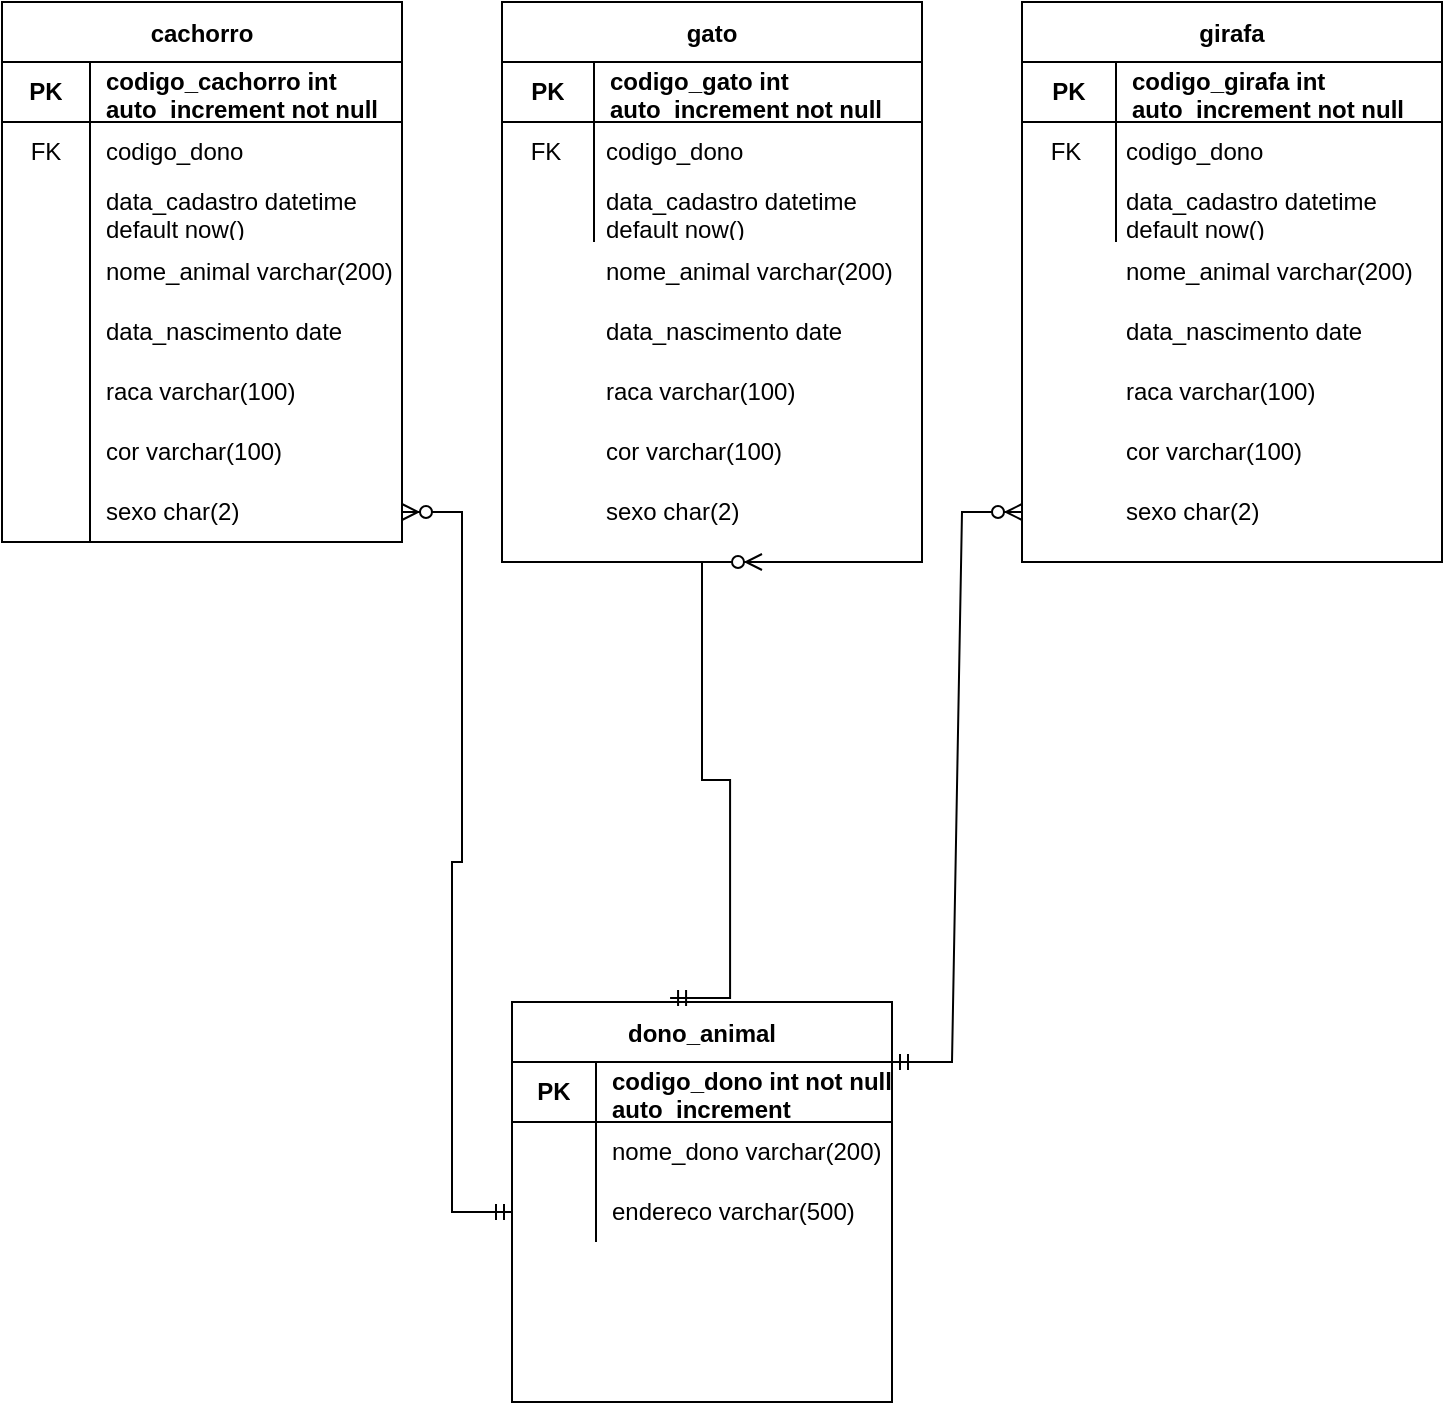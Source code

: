 <mxfile version="15.4.3" type="device"><diagram id="C5RBs43oDa-KdzZeNtuy" name="Page-1"><mxGraphModel dx="782" dy="468" grid="1" gridSize="10" guides="1" tooltips="1" connect="1" arrows="1" fold="1" page="1" pageScale="1" pageWidth="827" pageHeight="1169" math="0" shadow="0"><root><mxCell id="WIyWlLk6GJQsqaUBKTNV-0"/><mxCell id="WIyWlLk6GJQsqaUBKTNV-1" parent="WIyWlLk6GJQsqaUBKTNV-0"/><mxCell id="LEUiGQQp0fwpNTaow1MZ-0" value="cachorro" style="shape=table;startSize=30;container=1;collapsible=0;childLayout=tableLayout;fixedRows=1;rowLines=0;fontStyle=1;align=center;pointerEvents=1;" vertex="1" parent="WIyWlLk6GJQsqaUBKTNV-1"><mxGeometry x="40" y="40" width="200" height="270" as="geometry"/></mxCell><mxCell id="LEUiGQQp0fwpNTaow1MZ-1" value="" style="shape=partialRectangle;html=1;whiteSpace=wrap;collapsible=0;dropTarget=0;pointerEvents=1;fillColor=none;top=0;left=0;bottom=1;right=0;points=[[0,0.5],[1,0.5]];portConstraint=eastwest;" vertex="1" parent="LEUiGQQp0fwpNTaow1MZ-0"><mxGeometry y="30" width="200" height="30" as="geometry"/></mxCell><mxCell id="LEUiGQQp0fwpNTaow1MZ-2" value="PK" style="shape=partialRectangle;html=1;whiteSpace=wrap;connectable=0;fillColor=none;top=0;left=0;bottom=0;right=0;overflow=hidden;pointerEvents=1;fontStyle=1" vertex="1" parent="LEUiGQQp0fwpNTaow1MZ-1"><mxGeometry width="44" height="30" as="geometry"><mxRectangle width="44" height="30" as="alternateBounds"/></mxGeometry></mxCell><mxCell id="LEUiGQQp0fwpNTaow1MZ-3" value="codigo_cachorro int auto_increment not null" style="shape=partialRectangle;html=1;whiteSpace=wrap;connectable=0;fillColor=none;top=0;left=0;bottom=0;right=0;align=left;spacingLeft=6;overflow=hidden;pointerEvents=1;fontStyle=1" vertex="1" parent="LEUiGQQp0fwpNTaow1MZ-1"><mxGeometry x="44" width="156" height="30" as="geometry"><mxRectangle width="156" height="30" as="alternateBounds"/></mxGeometry></mxCell><mxCell id="LEUiGQQp0fwpNTaow1MZ-4" value="" style="shape=partialRectangle;html=1;whiteSpace=wrap;collapsible=0;dropTarget=0;pointerEvents=1;fillColor=none;top=0;left=0;bottom=0;right=0;points=[[0,0.5],[1,0.5]];portConstraint=eastwest;" vertex="1" parent="LEUiGQQp0fwpNTaow1MZ-0"><mxGeometry y="60" width="200" height="30" as="geometry"/></mxCell><mxCell id="LEUiGQQp0fwpNTaow1MZ-5" value="FK" style="shape=partialRectangle;html=1;whiteSpace=wrap;connectable=0;fillColor=none;top=0;left=0;bottom=0;right=0;overflow=hidden;pointerEvents=1;" vertex="1" parent="LEUiGQQp0fwpNTaow1MZ-4"><mxGeometry width="44" height="30" as="geometry"><mxRectangle width="44" height="30" as="alternateBounds"/></mxGeometry></mxCell><mxCell id="LEUiGQQp0fwpNTaow1MZ-6" value="codigo_dono" style="shape=partialRectangle;html=1;whiteSpace=wrap;connectable=0;fillColor=none;top=0;left=0;bottom=0;right=0;align=left;spacingLeft=6;overflow=hidden;pointerEvents=1;" vertex="1" parent="LEUiGQQp0fwpNTaow1MZ-4"><mxGeometry x="44" width="156" height="30" as="geometry"><mxRectangle width="156" height="30" as="alternateBounds"/></mxGeometry></mxCell><mxCell id="LEUiGQQp0fwpNTaow1MZ-43" value="" style="shape=partialRectangle;html=1;whiteSpace=wrap;collapsible=0;dropTarget=0;pointerEvents=1;fillColor=none;top=0;left=0;bottom=0;right=0;points=[[0,0.5],[1,0.5]];portConstraint=eastwest;" vertex="1" parent="LEUiGQQp0fwpNTaow1MZ-0"><mxGeometry y="90" width="200" height="30" as="geometry"/></mxCell><mxCell id="LEUiGQQp0fwpNTaow1MZ-44" value="" style="shape=partialRectangle;html=1;whiteSpace=wrap;connectable=0;fillColor=none;top=0;left=0;bottom=0;right=0;overflow=hidden;pointerEvents=1;" vertex="1" parent="LEUiGQQp0fwpNTaow1MZ-43"><mxGeometry width="44" height="30" as="geometry"><mxRectangle width="44" height="30" as="alternateBounds"/></mxGeometry></mxCell><mxCell id="LEUiGQQp0fwpNTaow1MZ-45" value="data_cadastro datetime default now()" style="shape=partialRectangle;html=1;whiteSpace=wrap;connectable=0;fillColor=none;top=0;left=0;bottom=0;right=0;align=left;spacingLeft=6;overflow=hidden;pointerEvents=1;" vertex="1" parent="LEUiGQQp0fwpNTaow1MZ-43"><mxGeometry x="44" width="156" height="30" as="geometry"><mxRectangle width="156" height="30" as="alternateBounds"/></mxGeometry></mxCell><mxCell id="LEUiGQQp0fwpNTaow1MZ-46" value="" style="shape=partialRectangle;html=1;whiteSpace=wrap;collapsible=0;dropTarget=0;pointerEvents=1;fillColor=none;top=0;left=0;bottom=0;right=0;points=[[0,0.5],[1,0.5]];portConstraint=eastwest;" vertex="1" parent="LEUiGQQp0fwpNTaow1MZ-0"><mxGeometry y="120" width="200" height="30" as="geometry"/></mxCell><mxCell id="LEUiGQQp0fwpNTaow1MZ-47" value="" style="shape=partialRectangle;html=1;whiteSpace=wrap;connectable=0;fillColor=none;top=0;left=0;bottom=0;right=0;overflow=hidden;pointerEvents=1;" vertex="1" parent="LEUiGQQp0fwpNTaow1MZ-46"><mxGeometry width="44" height="30" as="geometry"><mxRectangle width="44" height="30" as="alternateBounds"/></mxGeometry></mxCell><mxCell id="LEUiGQQp0fwpNTaow1MZ-48" value="nome_animal varchar(200)" style="shape=partialRectangle;html=1;whiteSpace=wrap;connectable=0;fillColor=none;top=0;left=0;bottom=0;right=0;align=left;spacingLeft=6;overflow=hidden;pointerEvents=1;" vertex="1" parent="LEUiGQQp0fwpNTaow1MZ-46"><mxGeometry x="44" width="156" height="30" as="geometry"><mxRectangle width="156" height="30" as="alternateBounds"/></mxGeometry></mxCell><mxCell id="LEUiGQQp0fwpNTaow1MZ-49" value="" style="shape=partialRectangle;html=1;whiteSpace=wrap;collapsible=0;dropTarget=0;pointerEvents=1;fillColor=none;top=0;left=0;bottom=0;right=0;points=[[0,0.5],[1,0.5]];portConstraint=eastwest;" vertex="1" parent="LEUiGQQp0fwpNTaow1MZ-0"><mxGeometry y="150" width="200" height="30" as="geometry"/></mxCell><mxCell id="LEUiGQQp0fwpNTaow1MZ-50" value="" style="shape=partialRectangle;html=1;whiteSpace=wrap;connectable=0;fillColor=none;top=0;left=0;bottom=0;right=0;overflow=hidden;pointerEvents=1;" vertex="1" parent="LEUiGQQp0fwpNTaow1MZ-49"><mxGeometry width="44" height="30" as="geometry"><mxRectangle width="44" height="30" as="alternateBounds"/></mxGeometry></mxCell><mxCell id="LEUiGQQp0fwpNTaow1MZ-51" value="data_nascimento date" style="shape=partialRectangle;html=1;whiteSpace=wrap;connectable=0;fillColor=none;top=0;left=0;bottom=0;right=0;align=left;spacingLeft=6;overflow=hidden;pointerEvents=1;" vertex="1" parent="LEUiGQQp0fwpNTaow1MZ-49"><mxGeometry x="44" width="156" height="30" as="geometry"><mxRectangle width="156" height="30" as="alternateBounds"/></mxGeometry></mxCell><mxCell id="LEUiGQQp0fwpNTaow1MZ-7" value="" style="shape=partialRectangle;html=1;whiteSpace=wrap;collapsible=0;dropTarget=0;pointerEvents=1;fillColor=none;top=0;left=0;bottom=0;right=0;points=[[0,0.5],[1,0.5]];portConstraint=eastwest;" vertex="1" parent="LEUiGQQp0fwpNTaow1MZ-0"><mxGeometry y="180" width="200" height="30" as="geometry"/></mxCell><mxCell id="LEUiGQQp0fwpNTaow1MZ-8" value="" style="shape=partialRectangle;html=1;whiteSpace=wrap;connectable=0;fillColor=none;top=0;left=0;bottom=0;right=0;overflow=hidden;pointerEvents=1;" vertex="1" parent="LEUiGQQp0fwpNTaow1MZ-7"><mxGeometry width="44" height="30" as="geometry"><mxRectangle width="44" height="30" as="alternateBounds"/></mxGeometry></mxCell><mxCell id="LEUiGQQp0fwpNTaow1MZ-9" value="raca varchar(100)" style="shape=partialRectangle;html=1;whiteSpace=wrap;connectable=0;fillColor=none;top=0;left=0;bottom=0;right=0;align=left;spacingLeft=6;overflow=hidden;pointerEvents=1;" vertex="1" parent="LEUiGQQp0fwpNTaow1MZ-7"><mxGeometry x="44" width="156" height="30" as="geometry"><mxRectangle width="156" height="30" as="alternateBounds"/></mxGeometry></mxCell><mxCell id="LEUiGQQp0fwpNTaow1MZ-52" value="" style="shape=partialRectangle;html=1;whiteSpace=wrap;collapsible=0;dropTarget=0;pointerEvents=1;fillColor=none;top=0;left=0;bottom=0;right=0;points=[[0,0.5],[1,0.5]];portConstraint=eastwest;" vertex="1" parent="LEUiGQQp0fwpNTaow1MZ-0"><mxGeometry y="210" width="200" height="30" as="geometry"/></mxCell><mxCell id="LEUiGQQp0fwpNTaow1MZ-53" value="" style="shape=partialRectangle;html=1;whiteSpace=wrap;connectable=0;fillColor=none;top=0;left=0;bottom=0;right=0;overflow=hidden;pointerEvents=1;" vertex="1" parent="LEUiGQQp0fwpNTaow1MZ-52"><mxGeometry width="44" height="30" as="geometry"><mxRectangle width="44" height="30" as="alternateBounds"/></mxGeometry></mxCell><mxCell id="LEUiGQQp0fwpNTaow1MZ-54" value="cor varchar(100)" style="shape=partialRectangle;html=1;whiteSpace=wrap;connectable=0;fillColor=none;top=0;left=0;bottom=0;right=0;align=left;spacingLeft=6;overflow=hidden;pointerEvents=1;" vertex="1" parent="LEUiGQQp0fwpNTaow1MZ-52"><mxGeometry x="44" width="156" height="30" as="geometry"><mxRectangle width="156" height="30" as="alternateBounds"/></mxGeometry></mxCell><mxCell id="LEUiGQQp0fwpNTaow1MZ-55" value="" style="shape=partialRectangle;html=1;whiteSpace=wrap;collapsible=0;dropTarget=0;pointerEvents=1;fillColor=none;top=0;left=0;bottom=0;right=0;points=[[0,0.5],[1,0.5]];portConstraint=eastwest;" vertex="1" parent="LEUiGQQp0fwpNTaow1MZ-0"><mxGeometry y="240" width="200" height="30" as="geometry"/></mxCell><mxCell id="LEUiGQQp0fwpNTaow1MZ-56" value="" style="shape=partialRectangle;html=1;whiteSpace=wrap;connectable=0;fillColor=none;top=0;left=0;bottom=0;right=0;overflow=hidden;pointerEvents=1;" vertex="1" parent="LEUiGQQp0fwpNTaow1MZ-55"><mxGeometry width="44" height="30" as="geometry"><mxRectangle width="44" height="30" as="alternateBounds"/></mxGeometry></mxCell><mxCell id="LEUiGQQp0fwpNTaow1MZ-57" value="sexo char(2)" style="shape=partialRectangle;html=1;whiteSpace=wrap;connectable=0;fillColor=none;top=0;left=0;bottom=0;right=0;align=left;spacingLeft=6;overflow=hidden;pointerEvents=1;" vertex="1" parent="LEUiGQQp0fwpNTaow1MZ-55"><mxGeometry x="44" width="156" height="30" as="geometry"><mxRectangle width="156" height="30" as="alternateBounds"/></mxGeometry></mxCell><mxCell id="LEUiGQQp0fwpNTaow1MZ-10" value="gato" style="shape=table;startSize=30;container=1;collapsible=0;childLayout=tableLayout;fixedRows=1;rowLines=0;fontStyle=1;align=center;pointerEvents=1;" vertex="1" parent="WIyWlLk6GJQsqaUBKTNV-1"><mxGeometry x="290" y="40" width="210" height="280" as="geometry"/></mxCell><mxCell id="LEUiGQQp0fwpNTaow1MZ-11" value="" style="shape=partialRectangle;html=1;whiteSpace=wrap;collapsible=0;dropTarget=0;pointerEvents=1;fillColor=none;top=0;left=0;bottom=1;right=0;points=[[0,0.5],[1,0.5]];portConstraint=eastwest;" vertex="1" parent="LEUiGQQp0fwpNTaow1MZ-10"><mxGeometry y="30" width="210" height="30" as="geometry"/></mxCell><mxCell id="LEUiGQQp0fwpNTaow1MZ-12" value="PK" style="shape=partialRectangle;html=1;whiteSpace=wrap;connectable=0;fillColor=none;top=0;left=0;bottom=0;right=0;overflow=hidden;pointerEvents=1;fontStyle=1" vertex="1" parent="LEUiGQQp0fwpNTaow1MZ-11"><mxGeometry width="46" height="30" as="geometry"><mxRectangle width="46" height="30" as="alternateBounds"/></mxGeometry></mxCell><mxCell id="LEUiGQQp0fwpNTaow1MZ-13" value="codigo_gato int auto_increment not null" style="shape=partialRectangle;html=1;whiteSpace=wrap;connectable=0;fillColor=none;top=0;left=0;bottom=0;right=0;align=left;spacingLeft=6;overflow=hidden;pointerEvents=1;fontStyle=1" vertex="1" parent="LEUiGQQp0fwpNTaow1MZ-11"><mxGeometry x="46" width="164" height="30" as="geometry"><mxRectangle width="164" height="30" as="alternateBounds"/></mxGeometry></mxCell><mxCell id="LEUiGQQp0fwpNTaow1MZ-14" value="" style="shape=partialRectangle;html=1;whiteSpace=wrap;collapsible=0;dropTarget=0;pointerEvents=1;fillColor=none;top=0;left=0;bottom=0;right=0;points=[[0,0.5],[1,0.5]];portConstraint=eastwest;" vertex="1" parent="LEUiGQQp0fwpNTaow1MZ-10"><mxGeometry y="60" width="210" height="30" as="geometry"/></mxCell><mxCell id="LEUiGQQp0fwpNTaow1MZ-15" value="" style="shape=partialRectangle;html=1;whiteSpace=wrap;connectable=0;fillColor=none;top=0;left=0;bottom=0;right=0;overflow=hidden;pointerEvents=1;" vertex="1" parent="LEUiGQQp0fwpNTaow1MZ-14"><mxGeometry width="46" height="30" as="geometry"><mxRectangle width="46" height="30" as="alternateBounds"/></mxGeometry></mxCell><mxCell id="LEUiGQQp0fwpNTaow1MZ-16" value="" style="shape=partialRectangle;html=1;whiteSpace=wrap;connectable=0;fillColor=none;top=0;left=0;bottom=0;right=0;align=left;spacingLeft=6;overflow=hidden;pointerEvents=1;" vertex="1" parent="LEUiGQQp0fwpNTaow1MZ-14"><mxGeometry x="46" width="164" height="30" as="geometry"><mxRectangle width="164" height="30" as="alternateBounds"/></mxGeometry></mxCell><mxCell id="LEUiGQQp0fwpNTaow1MZ-17" value="" style="shape=partialRectangle;html=1;whiteSpace=wrap;collapsible=0;dropTarget=0;pointerEvents=1;fillColor=none;top=0;left=0;bottom=0;right=0;points=[[0,0.5],[1,0.5]];portConstraint=eastwest;" vertex="1" parent="LEUiGQQp0fwpNTaow1MZ-10"><mxGeometry y="90" width="210" height="30" as="geometry"/></mxCell><mxCell id="LEUiGQQp0fwpNTaow1MZ-18" value="" style="shape=partialRectangle;html=1;whiteSpace=wrap;connectable=0;fillColor=none;top=0;left=0;bottom=0;right=0;overflow=hidden;pointerEvents=1;" vertex="1" parent="LEUiGQQp0fwpNTaow1MZ-17"><mxGeometry width="46" height="30" as="geometry"><mxRectangle width="46" height="30" as="alternateBounds"/></mxGeometry></mxCell><mxCell id="LEUiGQQp0fwpNTaow1MZ-19" value="" style="shape=partialRectangle;html=1;whiteSpace=wrap;connectable=0;fillColor=none;top=0;left=0;bottom=0;right=0;align=left;spacingLeft=6;overflow=hidden;pointerEvents=1;" vertex="1" parent="LEUiGQQp0fwpNTaow1MZ-17"><mxGeometry x="46" width="164" height="30" as="geometry"><mxRectangle width="164" height="30" as="alternateBounds"/></mxGeometry></mxCell><mxCell id="LEUiGQQp0fwpNTaow1MZ-20" value="girafa" style="shape=table;startSize=30;container=1;collapsible=0;childLayout=tableLayout;fixedRows=1;rowLines=0;fontStyle=1;align=center;pointerEvents=1;" vertex="1" parent="WIyWlLk6GJQsqaUBKTNV-1"><mxGeometry x="550" y="40" width="210" height="280" as="geometry"/></mxCell><mxCell id="LEUiGQQp0fwpNTaow1MZ-21" value="" style="shape=partialRectangle;html=1;whiteSpace=wrap;collapsible=0;dropTarget=0;pointerEvents=1;fillColor=none;top=0;left=0;bottom=1;right=0;points=[[0,0.5],[1,0.5]];portConstraint=eastwest;" vertex="1" parent="LEUiGQQp0fwpNTaow1MZ-20"><mxGeometry y="30" width="210" height="30" as="geometry"/></mxCell><mxCell id="LEUiGQQp0fwpNTaow1MZ-22" value="PK" style="shape=partialRectangle;html=1;whiteSpace=wrap;connectable=0;fillColor=none;top=0;left=0;bottom=0;right=0;overflow=hidden;pointerEvents=1;fontStyle=1" vertex="1" parent="LEUiGQQp0fwpNTaow1MZ-21"><mxGeometry width="47" height="30" as="geometry"><mxRectangle width="47" height="30" as="alternateBounds"/></mxGeometry></mxCell><mxCell id="LEUiGQQp0fwpNTaow1MZ-23" value="codigo_girafa int auto_increment not null" style="shape=partialRectangle;html=1;whiteSpace=wrap;connectable=0;fillColor=none;top=0;left=0;bottom=0;right=0;align=left;spacingLeft=6;overflow=hidden;pointerEvents=1;fontStyle=1" vertex="1" parent="LEUiGQQp0fwpNTaow1MZ-21"><mxGeometry x="47" width="163" height="30" as="geometry"><mxRectangle width="163" height="30" as="alternateBounds"/></mxGeometry></mxCell><mxCell id="LEUiGQQp0fwpNTaow1MZ-24" value="" style="shape=partialRectangle;html=1;whiteSpace=wrap;collapsible=0;dropTarget=0;pointerEvents=1;fillColor=none;top=0;left=0;bottom=0;right=0;points=[[0,0.5],[1,0.5]];portConstraint=eastwest;" vertex="1" parent="LEUiGQQp0fwpNTaow1MZ-20"><mxGeometry y="60" width="210" height="30" as="geometry"/></mxCell><mxCell id="LEUiGQQp0fwpNTaow1MZ-25" value="" style="shape=partialRectangle;html=1;whiteSpace=wrap;connectable=0;fillColor=none;top=0;left=0;bottom=0;right=0;overflow=hidden;pointerEvents=1;" vertex="1" parent="LEUiGQQp0fwpNTaow1MZ-24"><mxGeometry width="47" height="30" as="geometry"><mxRectangle width="47" height="30" as="alternateBounds"/></mxGeometry></mxCell><mxCell id="LEUiGQQp0fwpNTaow1MZ-26" value="" style="shape=partialRectangle;html=1;whiteSpace=wrap;connectable=0;fillColor=none;top=0;left=0;bottom=0;right=0;align=left;spacingLeft=6;overflow=hidden;pointerEvents=1;" vertex="1" parent="LEUiGQQp0fwpNTaow1MZ-24"><mxGeometry x="47" width="163" height="30" as="geometry"><mxRectangle width="163" height="30" as="alternateBounds"/></mxGeometry></mxCell><mxCell id="LEUiGQQp0fwpNTaow1MZ-27" value="" style="shape=partialRectangle;html=1;whiteSpace=wrap;collapsible=0;dropTarget=0;pointerEvents=1;fillColor=none;top=0;left=0;bottom=0;right=0;points=[[0,0.5],[1,0.5]];portConstraint=eastwest;" vertex="1" parent="LEUiGQQp0fwpNTaow1MZ-20"><mxGeometry y="90" width="210" height="30" as="geometry"/></mxCell><mxCell id="LEUiGQQp0fwpNTaow1MZ-28" value="" style="shape=partialRectangle;html=1;whiteSpace=wrap;connectable=0;fillColor=none;top=0;left=0;bottom=0;right=0;overflow=hidden;pointerEvents=1;" vertex="1" parent="LEUiGQQp0fwpNTaow1MZ-27"><mxGeometry width="47" height="30" as="geometry"><mxRectangle width="47" height="30" as="alternateBounds"/></mxGeometry></mxCell><mxCell id="LEUiGQQp0fwpNTaow1MZ-29" value="" style="shape=partialRectangle;html=1;whiteSpace=wrap;connectable=0;fillColor=none;top=0;left=0;bottom=0;right=0;align=left;spacingLeft=6;overflow=hidden;pointerEvents=1;" vertex="1" parent="LEUiGQQp0fwpNTaow1MZ-27"><mxGeometry x="47" width="163" height="30" as="geometry"><mxRectangle width="163" height="30" as="alternateBounds"/></mxGeometry></mxCell><mxCell id="LEUiGQQp0fwpNTaow1MZ-30" value="dono_animal" style="shape=table;startSize=30;container=1;collapsible=0;childLayout=tableLayout;fixedRows=1;rowLines=0;fontStyle=1;align=center;pointerEvents=1;" vertex="1" parent="WIyWlLk6GJQsqaUBKTNV-1"><mxGeometry x="295" y="540" width="190" height="200" as="geometry"/></mxCell><mxCell id="LEUiGQQp0fwpNTaow1MZ-31" value="" style="shape=partialRectangle;html=1;whiteSpace=wrap;collapsible=0;dropTarget=0;pointerEvents=1;fillColor=none;top=0;left=0;bottom=1;right=0;points=[[0,0.5],[1,0.5]];portConstraint=eastwest;" vertex="1" parent="LEUiGQQp0fwpNTaow1MZ-30"><mxGeometry y="30" width="190" height="30" as="geometry"/></mxCell><mxCell id="LEUiGQQp0fwpNTaow1MZ-32" value="PK" style="shape=partialRectangle;html=1;whiteSpace=wrap;connectable=0;fillColor=none;top=0;left=0;bottom=0;right=0;overflow=hidden;pointerEvents=1;fontStyle=1" vertex="1" parent="LEUiGQQp0fwpNTaow1MZ-31"><mxGeometry width="42" height="30" as="geometry"><mxRectangle width="42" height="30" as="alternateBounds"/></mxGeometry></mxCell><mxCell id="LEUiGQQp0fwpNTaow1MZ-33" value="codigo_dono int not null auto_increment" style="shape=partialRectangle;html=1;whiteSpace=wrap;connectable=0;fillColor=none;top=0;left=0;bottom=0;right=0;align=left;spacingLeft=6;overflow=hidden;pointerEvents=1;fontStyle=1" vertex="1" parent="LEUiGQQp0fwpNTaow1MZ-31"><mxGeometry x="42" width="148" height="30" as="geometry"><mxRectangle width="148" height="30" as="alternateBounds"/></mxGeometry></mxCell><mxCell id="LEUiGQQp0fwpNTaow1MZ-34" value="" style="shape=partialRectangle;html=1;whiteSpace=wrap;collapsible=0;dropTarget=0;pointerEvents=1;fillColor=none;top=0;left=0;bottom=0;right=0;points=[[0,0.5],[1,0.5]];portConstraint=eastwest;" vertex="1" parent="LEUiGQQp0fwpNTaow1MZ-30"><mxGeometry y="60" width="190" height="30" as="geometry"/></mxCell><mxCell id="LEUiGQQp0fwpNTaow1MZ-35" value="" style="shape=partialRectangle;html=1;whiteSpace=wrap;connectable=0;fillColor=none;top=0;left=0;bottom=0;right=0;overflow=hidden;pointerEvents=1;" vertex="1" parent="LEUiGQQp0fwpNTaow1MZ-34"><mxGeometry width="42" height="30" as="geometry"><mxRectangle width="42" height="30" as="alternateBounds"/></mxGeometry></mxCell><mxCell id="LEUiGQQp0fwpNTaow1MZ-36" value="nome_dono&amp;nbsp;varchar(200)" style="shape=partialRectangle;html=1;whiteSpace=wrap;connectable=0;fillColor=none;top=0;left=0;bottom=0;right=0;align=left;spacingLeft=6;overflow=hidden;pointerEvents=1;" vertex="1" parent="LEUiGQQp0fwpNTaow1MZ-34"><mxGeometry x="42" width="148" height="30" as="geometry"><mxRectangle width="148" height="30" as="alternateBounds"/></mxGeometry></mxCell><mxCell id="LEUiGQQp0fwpNTaow1MZ-37" value="" style="shape=partialRectangle;html=1;whiteSpace=wrap;collapsible=0;dropTarget=0;pointerEvents=1;fillColor=none;top=0;left=0;bottom=0;right=0;points=[[0,0.5],[1,0.5]];portConstraint=eastwest;" vertex="1" parent="LEUiGQQp0fwpNTaow1MZ-30"><mxGeometry y="90" width="190" height="30" as="geometry"/></mxCell><mxCell id="LEUiGQQp0fwpNTaow1MZ-38" value="" style="shape=partialRectangle;html=1;whiteSpace=wrap;connectable=0;fillColor=none;top=0;left=0;bottom=0;right=0;overflow=hidden;pointerEvents=1;" vertex="1" parent="LEUiGQQp0fwpNTaow1MZ-37"><mxGeometry width="42" height="30" as="geometry"><mxRectangle width="42" height="30" as="alternateBounds"/></mxGeometry></mxCell><mxCell id="LEUiGQQp0fwpNTaow1MZ-39" value="endereco varchar(500)" style="shape=partialRectangle;html=1;whiteSpace=wrap;connectable=0;fillColor=none;top=0;left=0;bottom=0;right=0;align=left;spacingLeft=6;overflow=hidden;pointerEvents=1;" vertex="1" parent="LEUiGQQp0fwpNTaow1MZ-37"><mxGeometry x="42" width="148" height="30" as="geometry"><mxRectangle width="148" height="30" as="alternateBounds"/></mxGeometry></mxCell><mxCell id="LEUiGQQp0fwpNTaow1MZ-58" value="" style="shape=partialRectangle;html=1;whiteSpace=wrap;collapsible=0;dropTarget=0;pointerEvents=1;fillColor=none;top=0;left=0;bottom=0;right=0;points=[[0,0.5],[1,0.5]];portConstraint=eastwest;" vertex="1" parent="WIyWlLk6GJQsqaUBKTNV-1"><mxGeometry x="290" y="100" width="200" height="30" as="geometry"/></mxCell><mxCell id="LEUiGQQp0fwpNTaow1MZ-59" value="FK" style="shape=partialRectangle;html=1;whiteSpace=wrap;connectable=0;fillColor=none;top=0;left=0;bottom=0;right=0;overflow=hidden;pointerEvents=1;" vertex="1" parent="LEUiGQQp0fwpNTaow1MZ-58"><mxGeometry width="44" height="30" as="geometry"><mxRectangle width="44" height="30" as="alternateBounds"/></mxGeometry></mxCell><mxCell id="LEUiGQQp0fwpNTaow1MZ-60" value="codigo_dono" style="shape=partialRectangle;html=1;whiteSpace=wrap;connectable=0;fillColor=none;top=0;left=0;bottom=0;right=0;align=left;spacingLeft=6;overflow=hidden;pointerEvents=1;" vertex="1" parent="LEUiGQQp0fwpNTaow1MZ-58"><mxGeometry x="44" width="156" height="30" as="geometry"><mxRectangle width="156" height="30" as="alternateBounds"/></mxGeometry></mxCell><mxCell id="LEUiGQQp0fwpNTaow1MZ-61" value="" style="shape=partialRectangle;html=1;whiteSpace=wrap;collapsible=0;dropTarget=0;pointerEvents=1;fillColor=none;top=0;left=0;bottom=0;right=0;points=[[0,0.5],[1,0.5]];portConstraint=eastwest;" vertex="1" parent="WIyWlLk6GJQsqaUBKTNV-1"><mxGeometry x="290" y="130" width="200" height="30" as="geometry"/></mxCell><mxCell id="LEUiGQQp0fwpNTaow1MZ-62" value="" style="shape=partialRectangle;html=1;whiteSpace=wrap;connectable=0;fillColor=none;top=0;left=0;bottom=0;right=0;overflow=hidden;pointerEvents=1;" vertex="1" parent="LEUiGQQp0fwpNTaow1MZ-61"><mxGeometry width="44" height="30" as="geometry"><mxRectangle width="44" height="30" as="alternateBounds"/></mxGeometry></mxCell><mxCell id="LEUiGQQp0fwpNTaow1MZ-63" value="data_cadastro datetime default now()" style="shape=partialRectangle;html=1;whiteSpace=wrap;connectable=0;fillColor=none;top=0;left=0;bottom=0;right=0;align=left;spacingLeft=6;overflow=hidden;pointerEvents=1;" vertex="1" parent="LEUiGQQp0fwpNTaow1MZ-61"><mxGeometry x="44" width="156" height="30" as="geometry"><mxRectangle width="156" height="30" as="alternateBounds"/></mxGeometry></mxCell><mxCell id="LEUiGQQp0fwpNTaow1MZ-64" value="" style="shape=partialRectangle;html=1;whiteSpace=wrap;collapsible=0;dropTarget=0;pointerEvents=1;fillColor=none;top=0;left=0;bottom=0;right=0;points=[[0,0.5],[1,0.5]];portConstraint=eastwest;" vertex="1" parent="WIyWlLk6GJQsqaUBKTNV-1"><mxGeometry x="290" y="160" width="200" height="30" as="geometry"/></mxCell><mxCell id="LEUiGQQp0fwpNTaow1MZ-65" value="" style="shape=partialRectangle;html=1;whiteSpace=wrap;connectable=0;fillColor=none;top=0;left=0;bottom=0;right=0;overflow=hidden;pointerEvents=1;" vertex="1" parent="LEUiGQQp0fwpNTaow1MZ-64"><mxGeometry width="44" height="30" as="geometry"><mxRectangle width="44" height="30" as="alternateBounds"/></mxGeometry></mxCell><mxCell id="LEUiGQQp0fwpNTaow1MZ-66" value="nome_animal varchar(200)" style="shape=partialRectangle;html=1;whiteSpace=wrap;connectable=0;fillColor=none;top=0;left=0;bottom=0;right=0;align=left;spacingLeft=6;overflow=hidden;pointerEvents=1;" vertex="1" parent="LEUiGQQp0fwpNTaow1MZ-64"><mxGeometry x="44" width="156" height="30" as="geometry"><mxRectangle width="156" height="30" as="alternateBounds"/></mxGeometry></mxCell><mxCell id="LEUiGQQp0fwpNTaow1MZ-67" value="" style="shape=partialRectangle;html=1;whiteSpace=wrap;collapsible=0;dropTarget=0;pointerEvents=1;fillColor=none;top=0;left=0;bottom=0;right=0;points=[[0,0.5],[1,0.5]];portConstraint=eastwest;" vertex="1" parent="WIyWlLk6GJQsqaUBKTNV-1"><mxGeometry x="290" y="190" width="200" height="30" as="geometry"/></mxCell><mxCell id="LEUiGQQp0fwpNTaow1MZ-68" value="" style="shape=partialRectangle;html=1;whiteSpace=wrap;connectable=0;fillColor=none;top=0;left=0;bottom=0;right=0;overflow=hidden;pointerEvents=1;" vertex="1" parent="LEUiGQQp0fwpNTaow1MZ-67"><mxGeometry width="44" height="30" as="geometry"><mxRectangle width="44" height="30" as="alternateBounds"/></mxGeometry></mxCell><mxCell id="LEUiGQQp0fwpNTaow1MZ-69" value="data_nascimento date" style="shape=partialRectangle;html=1;whiteSpace=wrap;connectable=0;fillColor=none;top=0;left=0;bottom=0;right=0;align=left;spacingLeft=6;overflow=hidden;pointerEvents=1;" vertex="1" parent="LEUiGQQp0fwpNTaow1MZ-67"><mxGeometry x="44" width="156" height="30" as="geometry"><mxRectangle width="156" height="30" as="alternateBounds"/></mxGeometry></mxCell><mxCell id="LEUiGQQp0fwpNTaow1MZ-70" value="" style="shape=partialRectangle;html=1;whiteSpace=wrap;collapsible=0;dropTarget=0;pointerEvents=1;fillColor=none;top=0;left=0;bottom=0;right=0;points=[[0,0.5],[1,0.5]];portConstraint=eastwest;" vertex="1" parent="WIyWlLk6GJQsqaUBKTNV-1"><mxGeometry x="290" y="220" width="200" height="30" as="geometry"/></mxCell><mxCell id="LEUiGQQp0fwpNTaow1MZ-71" value="" style="shape=partialRectangle;html=1;whiteSpace=wrap;connectable=0;fillColor=none;top=0;left=0;bottom=0;right=0;overflow=hidden;pointerEvents=1;" vertex="1" parent="LEUiGQQp0fwpNTaow1MZ-70"><mxGeometry width="44" height="30" as="geometry"><mxRectangle width="44" height="30" as="alternateBounds"/></mxGeometry></mxCell><mxCell id="LEUiGQQp0fwpNTaow1MZ-72" value="raca varchar(100)" style="shape=partialRectangle;html=1;whiteSpace=wrap;connectable=0;fillColor=none;top=0;left=0;bottom=0;right=0;align=left;spacingLeft=6;overflow=hidden;pointerEvents=1;" vertex="1" parent="LEUiGQQp0fwpNTaow1MZ-70"><mxGeometry x="44" width="156" height="30" as="geometry"><mxRectangle width="156" height="30" as="alternateBounds"/></mxGeometry></mxCell><mxCell id="LEUiGQQp0fwpNTaow1MZ-73" value="" style="shape=partialRectangle;html=1;whiteSpace=wrap;collapsible=0;dropTarget=0;pointerEvents=1;fillColor=none;top=0;left=0;bottom=0;right=0;points=[[0,0.5],[1,0.5]];portConstraint=eastwest;" vertex="1" parent="WIyWlLk6GJQsqaUBKTNV-1"><mxGeometry x="290" y="250" width="200" height="30" as="geometry"/></mxCell><mxCell id="LEUiGQQp0fwpNTaow1MZ-74" value="" style="shape=partialRectangle;html=1;whiteSpace=wrap;connectable=0;fillColor=none;top=0;left=0;bottom=0;right=0;overflow=hidden;pointerEvents=1;" vertex="1" parent="LEUiGQQp0fwpNTaow1MZ-73"><mxGeometry width="44" height="30" as="geometry"><mxRectangle width="44" height="30" as="alternateBounds"/></mxGeometry></mxCell><mxCell id="LEUiGQQp0fwpNTaow1MZ-75" value="cor varchar(100)" style="shape=partialRectangle;html=1;whiteSpace=wrap;connectable=0;fillColor=none;top=0;left=0;bottom=0;right=0;align=left;spacingLeft=6;overflow=hidden;pointerEvents=1;" vertex="1" parent="LEUiGQQp0fwpNTaow1MZ-73"><mxGeometry x="44" width="156" height="30" as="geometry"><mxRectangle width="156" height="30" as="alternateBounds"/></mxGeometry></mxCell><mxCell id="LEUiGQQp0fwpNTaow1MZ-76" value="" style="shape=partialRectangle;html=1;whiteSpace=wrap;collapsible=0;dropTarget=0;pointerEvents=1;fillColor=none;top=0;left=0;bottom=0;right=0;points=[[0,0.5],[1,0.5]];portConstraint=eastwest;" vertex="1" parent="WIyWlLk6GJQsqaUBKTNV-1"><mxGeometry x="290" y="280" width="200" height="30" as="geometry"/></mxCell><mxCell id="LEUiGQQp0fwpNTaow1MZ-77" value="" style="shape=partialRectangle;html=1;whiteSpace=wrap;connectable=0;fillColor=none;top=0;left=0;bottom=0;right=0;overflow=hidden;pointerEvents=1;" vertex="1" parent="LEUiGQQp0fwpNTaow1MZ-76"><mxGeometry width="44" height="30" as="geometry"><mxRectangle width="44" height="30" as="alternateBounds"/></mxGeometry></mxCell><mxCell id="LEUiGQQp0fwpNTaow1MZ-78" value="sexo char(2)" style="shape=partialRectangle;html=1;whiteSpace=wrap;connectable=0;fillColor=none;top=0;left=0;bottom=0;right=0;align=left;spacingLeft=6;overflow=hidden;pointerEvents=1;" vertex="1" parent="LEUiGQQp0fwpNTaow1MZ-76"><mxGeometry x="44" width="156" height="30" as="geometry"><mxRectangle width="156" height="30" as="alternateBounds"/></mxGeometry></mxCell><mxCell id="LEUiGQQp0fwpNTaow1MZ-79" value="" style="shape=partialRectangle;html=1;whiteSpace=wrap;collapsible=0;dropTarget=0;pointerEvents=1;fillColor=none;top=0;left=0;bottom=0;right=0;points=[[0,0.5],[1,0.5]];portConstraint=eastwest;" vertex="1" parent="WIyWlLk6GJQsqaUBKTNV-1"><mxGeometry x="550" y="100" width="200" height="30" as="geometry"/></mxCell><mxCell id="LEUiGQQp0fwpNTaow1MZ-80" value="FK" style="shape=partialRectangle;html=1;whiteSpace=wrap;connectable=0;fillColor=none;top=0;left=0;bottom=0;right=0;overflow=hidden;pointerEvents=1;" vertex="1" parent="LEUiGQQp0fwpNTaow1MZ-79"><mxGeometry width="44" height="30" as="geometry"><mxRectangle width="44" height="30" as="alternateBounds"/></mxGeometry></mxCell><mxCell id="LEUiGQQp0fwpNTaow1MZ-81" value="codigo_dono" style="shape=partialRectangle;html=1;whiteSpace=wrap;connectable=0;fillColor=none;top=0;left=0;bottom=0;right=0;align=left;spacingLeft=6;overflow=hidden;pointerEvents=1;" vertex="1" parent="LEUiGQQp0fwpNTaow1MZ-79"><mxGeometry x="44" width="156" height="30" as="geometry"><mxRectangle width="156" height="30" as="alternateBounds"/></mxGeometry></mxCell><mxCell id="LEUiGQQp0fwpNTaow1MZ-82" value="" style="shape=partialRectangle;html=1;whiteSpace=wrap;collapsible=0;dropTarget=0;pointerEvents=1;fillColor=none;top=0;left=0;bottom=0;right=0;points=[[0,0.5],[1,0.5]];portConstraint=eastwest;" vertex="1" parent="WIyWlLk6GJQsqaUBKTNV-1"><mxGeometry x="550" y="130" width="200" height="30" as="geometry"/></mxCell><mxCell id="LEUiGQQp0fwpNTaow1MZ-83" value="" style="shape=partialRectangle;html=1;whiteSpace=wrap;connectable=0;fillColor=none;top=0;left=0;bottom=0;right=0;overflow=hidden;pointerEvents=1;" vertex="1" parent="LEUiGQQp0fwpNTaow1MZ-82"><mxGeometry width="44" height="30" as="geometry"><mxRectangle width="44" height="30" as="alternateBounds"/></mxGeometry></mxCell><mxCell id="LEUiGQQp0fwpNTaow1MZ-84" value="data_cadastro datetime default now()" style="shape=partialRectangle;html=1;whiteSpace=wrap;connectable=0;fillColor=none;top=0;left=0;bottom=0;right=0;align=left;spacingLeft=6;overflow=hidden;pointerEvents=1;" vertex="1" parent="LEUiGQQp0fwpNTaow1MZ-82"><mxGeometry x="44" width="156" height="30" as="geometry"><mxRectangle width="156" height="30" as="alternateBounds"/></mxGeometry></mxCell><mxCell id="LEUiGQQp0fwpNTaow1MZ-85" value="" style="shape=partialRectangle;html=1;whiteSpace=wrap;collapsible=0;dropTarget=0;pointerEvents=1;fillColor=none;top=0;left=0;bottom=0;right=0;points=[[0,0.5],[1,0.5]];portConstraint=eastwest;" vertex="1" parent="WIyWlLk6GJQsqaUBKTNV-1"><mxGeometry x="550" y="160" width="200" height="30" as="geometry"/></mxCell><mxCell id="LEUiGQQp0fwpNTaow1MZ-86" value="" style="shape=partialRectangle;html=1;whiteSpace=wrap;connectable=0;fillColor=none;top=0;left=0;bottom=0;right=0;overflow=hidden;pointerEvents=1;" vertex="1" parent="LEUiGQQp0fwpNTaow1MZ-85"><mxGeometry width="44" height="30" as="geometry"><mxRectangle width="44" height="30" as="alternateBounds"/></mxGeometry></mxCell><mxCell id="LEUiGQQp0fwpNTaow1MZ-87" value="nome_animal varchar(200)" style="shape=partialRectangle;html=1;whiteSpace=wrap;connectable=0;fillColor=none;top=0;left=0;bottom=0;right=0;align=left;spacingLeft=6;overflow=hidden;pointerEvents=1;" vertex="1" parent="LEUiGQQp0fwpNTaow1MZ-85"><mxGeometry x="44" width="156" height="30" as="geometry"><mxRectangle width="156" height="30" as="alternateBounds"/></mxGeometry></mxCell><mxCell id="LEUiGQQp0fwpNTaow1MZ-88" value="" style="shape=partialRectangle;html=1;whiteSpace=wrap;collapsible=0;dropTarget=0;pointerEvents=1;fillColor=none;top=0;left=0;bottom=0;right=0;points=[[0,0.5],[1,0.5]];portConstraint=eastwest;" vertex="1" parent="WIyWlLk6GJQsqaUBKTNV-1"><mxGeometry x="550" y="190" width="200" height="30" as="geometry"/></mxCell><mxCell id="LEUiGQQp0fwpNTaow1MZ-89" value="" style="shape=partialRectangle;html=1;whiteSpace=wrap;connectable=0;fillColor=none;top=0;left=0;bottom=0;right=0;overflow=hidden;pointerEvents=1;" vertex="1" parent="LEUiGQQp0fwpNTaow1MZ-88"><mxGeometry width="44" height="30" as="geometry"><mxRectangle width="44" height="30" as="alternateBounds"/></mxGeometry></mxCell><mxCell id="LEUiGQQp0fwpNTaow1MZ-90" value="data_nascimento date" style="shape=partialRectangle;html=1;whiteSpace=wrap;connectable=0;fillColor=none;top=0;left=0;bottom=0;right=0;align=left;spacingLeft=6;overflow=hidden;pointerEvents=1;" vertex="1" parent="LEUiGQQp0fwpNTaow1MZ-88"><mxGeometry x="44" width="156" height="30" as="geometry"><mxRectangle width="156" height="30" as="alternateBounds"/></mxGeometry></mxCell><mxCell id="LEUiGQQp0fwpNTaow1MZ-91" value="" style="shape=partialRectangle;html=1;whiteSpace=wrap;collapsible=0;dropTarget=0;pointerEvents=1;fillColor=none;top=0;left=0;bottom=0;right=0;points=[[0,0.5],[1,0.5]];portConstraint=eastwest;" vertex="1" parent="WIyWlLk6GJQsqaUBKTNV-1"><mxGeometry x="550" y="220" width="200" height="30" as="geometry"/></mxCell><mxCell id="LEUiGQQp0fwpNTaow1MZ-92" value="" style="shape=partialRectangle;html=1;whiteSpace=wrap;connectable=0;fillColor=none;top=0;left=0;bottom=0;right=0;overflow=hidden;pointerEvents=1;" vertex="1" parent="LEUiGQQp0fwpNTaow1MZ-91"><mxGeometry width="44" height="30" as="geometry"><mxRectangle width="44" height="30" as="alternateBounds"/></mxGeometry></mxCell><mxCell id="LEUiGQQp0fwpNTaow1MZ-93" value="raca varchar(100)" style="shape=partialRectangle;html=1;whiteSpace=wrap;connectable=0;fillColor=none;top=0;left=0;bottom=0;right=0;align=left;spacingLeft=6;overflow=hidden;pointerEvents=1;" vertex="1" parent="LEUiGQQp0fwpNTaow1MZ-91"><mxGeometry x="44" width="156" height="30" as="geometry"><mxRectangle width="156" height="30" as="alternateBounds"/></mxGeometry></mxCell><mxCell id="LEUiGQQp0fwpNTaow1MZ-94" value="" style="shape=partialRectangle;html=1;whiteSpace=wrap;collapsible=0;dropTarget=0;pointerEvents=1;fillColor=none;top=0;left=0;bottom=0;right=0;points=[[0,0.5],[1,0.5]];portConstraint=eastwest;" vertex="1" parent="WIyWlLk6GJQsqaUBKTNV-1"><mxGeometry x="550" y="250" width="200" height="30" as="geometry"/></mxCell><mxCell id="LEUiGQQp0fwpNTaow1MZ-95" value="" style="shape=partialRectangle;html=1;whiteSpace=wrap;connectable=0;fillColor=none;top=0;left=0;bottom=0;right=0;overflow=hidden;pointerEvents=1;" vertex="1" parent="LEUiGQQp0fwpNTaow1MZ-94"><mxGeometry width="44" height="30" as="geometry"><mxRectangle width="44" height="30" as="alternateBounds"/></mxGeometry></mxCell><mxCell id="LEUiGQQp0fwpNTaow1MZ-96" value="cor varchar(100)" style="shape=partialRectangle;html=1;whiteSpace=wrap;connectable=0;fillColor=none;top=0;left=0;bottom=0;right=0;align=left;spacingLeft=6;overflow=hidden;pointerEvents=1;" vertex="1" parent="LEUiGQQp0fwpNTaow1MZ-94"><mxGeometry x="44" width="156" height="30" as="geometry"><mxRectangle width="156" height="30" as="alternateBounds"/></mxGeometry></mxCell><mxCell id="LEUiGQQp0fwpNTaow1MZ-97" value="" style="shape=partialRectangle;html=1;whiteSpace=wrap;collapsible=0;dropTarget=0;pointerEvents=1;fillColor=none;top=0;left=0;bottom=0;right=0;points=[[0,0.5],[1,0.5]];portConstraint=eastwest;" vertex="1" parent="WIyWlLk6GJQsqaUBKTNV-1"><mxGeometry x="550" y="280" width="200" height="30" as="geometry"/></mxCell><mxCell id="LEUiGQQp0fwpNTaow1MZ-98" value="" style="shape=partialRectangle;html=1;whiteSpace=wrap;connectable=0;fillColor=none;top=0;left=0;bottom=0;right=0;overflow=hidden;pointerEvents=1;" vertex="1" parent="LEUiGQQp0fwpNTaow1MZ-97"><mxGeometry width="44" height="30" as="geometry"><mxRectangle width="44" height="30" as="alternateBounds"/></mxGeometry></mxCell><mxCell id="LEUiGQQp0fwpNTaow1MZ-99" value="sexo char(2)" style="shape=partialRectangle;html=1;whiteSpace=wrap;connectable=0;fillColor=none;top=0;left=0;bottom=0;right=0;align=left;spacingLeft=6;overflow=hidden;pointerEvents=1;" vertex="1" parent="LEUiGQQp0fwpNTaow1MZ-97"><mxGeometry x="44" width="156" height="30" as="geometry"><mxRectangle width="156" height="30" as="alternateBounds"/></mxGeometry></mxCell><mxCell id="LEUiGQQp0fwpNTaow1MZ-103" value="" style="edgeStyle=entityRelationEdgeStyle;fontSize=12;html=1;endArrow=ERzeroToMany;startArrow=ERmandOne;rounded=0;exitX=0;exitY=0.5;exitDx=0;exitDy=0;" edge="1" parent="WIyWlLk6GJQsqaUBKTNV-1" source="LEUiGQQp0fwpNTaow1MZ-37" target="LEUiGQQp0fwpNTaow1MZ-55"><mxGeometry width="100" height="100" relative="1" as="geometry"><mxPoint x="40" y="440" as="sourcePoint"/><mxPoint x="140" y="340" as="targetPoint"/></mxGeometry></mxCell><mxCell id="LEUiGQQp0fwpNTaow1MZ-104" value="" style="edgeStyle=entityRelationEdgeStyle;fontSize=12;html=1;endArrow=ERzeroToMany;startArrow=ERmandOne;rounded=0;exitX=0;exitY=0.5;exitDx=0;exitDy=0;entryX=0;entryY=0.5;entryDx=0;entryDy=0;" edge="1" parent="WIyWlLk6GJQsqaUBKTNV-1" target="LEUiGQQp0fwpNTaow1MZ-97"><mxGeometry width="100" height="100" relative="1" as="geometry"><mxPoint x="485" y="570" as="sourcePoint"/><mxPoint x="430" y="330" as="targetPoint"/></mxGeometry></mxCell><mxCell id="LEUiGQQp0fwpNTaow1MZ-106" value="" style="edgeStyle=entityRelationEdgeStyle;fontSize=12;html=1;endArrow=ERzeroToMany;startArrow=ERmandOne;rounded=0;exitX=0.416;exitY=-0.01;exitDx=0;exitDy=0;exitPerimeter=0;" edge="1" parent="WIyWlLk6GJQsqaUBKTNV-1" source="LEUiGQQp0fwpNTaow1MZ-30"><mxGeometry width="100" height="100" relative="1" as="geometry"><mxPoint x="350" y="430" as="sourcePoint"/><mxPoint x="420" y="320" as="targetPoint"/></mxGeometry></mxCell></root></mxGraphModel></diagram></mxfile>
